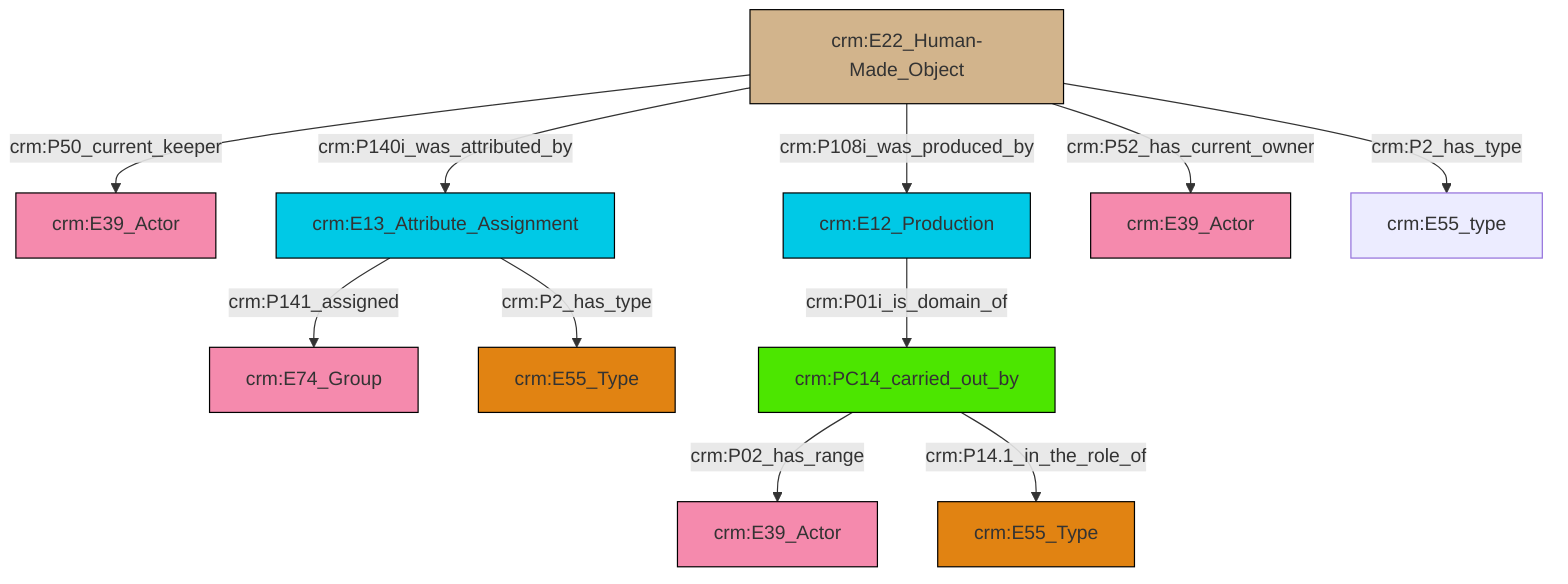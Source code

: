 graph TD
classDef Literal fill:#f2f2f2,stroke:#000000;
classDef CRM_Entity fill:#FFFFFF,stroke:#000000;
classDef Temporal_Entity fill:#00C9E6, stroke:#000000;
classDef Type fill:#E18312, stroke:#000000;
classDef Time-Span fill:#2C9C91, stroke:#000000;
classDef Appellation fill:#FFEB7F, stroke:#000000;
classDef Place fill:#008836, stroke:#000000;
classDef Persistent_Item fill:#B266B2, stroke:#000000;
classDef Conceptual_Object fill:#FFD700, stroke:#000000;
classDef Physical_Thing fill:#D2B48C, stroke:#000000;
classDef Actor fill:#f58aad, stroke:#000000;
classDef PC_Classes fill:#4ce600, stroke:#000000;
classDef Multi fill:#cccccc,stroke:#000000;

0["crm:E22_Human-Made_Object"]:::Physical_Thing -->|crm:P50_current_keeper| 1["crm:E39_Actor"]:::Actor
11["crm:E12_Production"]:::Temporal_Entity -->|crm:P01i_is_domain_of| 6["crm:PC14_carried_out_by"]:::PC_Classes
12["crm:E13_Attribute_Assignment"]:::Temporal_Entity -->|crm:P2_has_type| 4["crm:E55_Type"]:::Type
0["crm:E22_Human-Made_Object"]:::Physical_Thing -->|crm:P140i_was_attributed_by| 12["crm:E13_Attribute_Assignment"]:::Temporal_Entity
0["crm:E22_Human-Made_Object"]:::Physical_Thing -->|crm:P108i_was_produced_by| 11["crm:E12_Production"]:::Temporal_Entity
6["crm:PC14_carried_out_by"]:::PC_Classes -->|crm:P02_has_range| 9["crm:E39_Actor"]:::Actor
0["crm:E22_Human-Made_Object"]:::Physical_Thing -->|crm:P52_has_current_owner| 14["crm:E39_Actor"]:::Actor
12["crm:E13_Attribute_Assignment"]:::Temporal_Entity -->|crm:P141_assigned| 2["crm:E74_Group"]:::Actor
6["crm:PC14_carried_out_by"]:::PC_Classes -->|crm:P14.1_in_the_role_of| 20["crm:E55_Type"]:::Type
0["crm:E22_Human-Made_Object"]:::Physical_Thing -->|crm:P2_has_type| 16["crm:E55_type"]:::Default